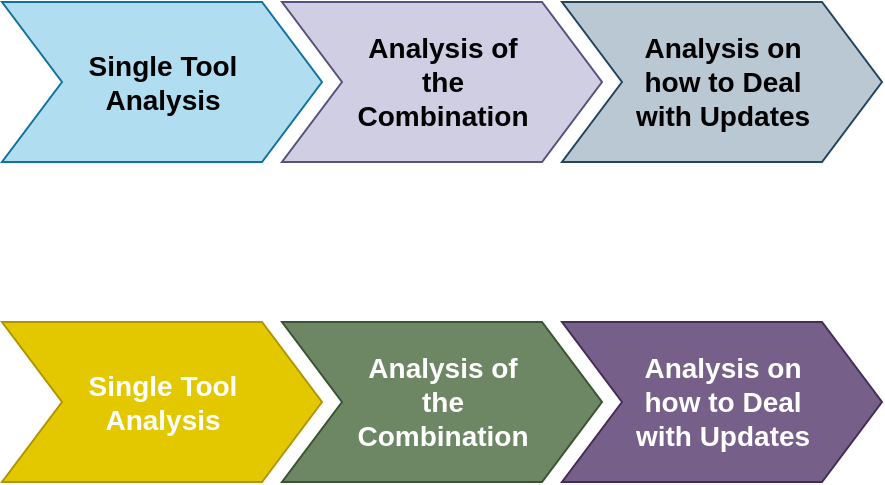 <mxfile version="13.0.1" type="device"><diagram id="OWbqBMZun2cX7-r75240" name="Page-1"><mxGraphModel dx="1024" dy="592" grid="1" gridSize="10" guides="1" tooltips="1" connect="1" arrows="1" fold="1" page="1" pageScale="1" pageWidth="827" pageHeight="1169" math="0" shadow="0"><root><mxCell id="0"/><mxCell id="1" parent="0"/><mxCell id="1w1NMLrSU_ukwdQ_FSht-10" value="&lt;span style=&quot;font-size: 14px&quot;&gt;&lt;b&gt;Single Tool&lt;br&gt;Analysis&lt;br&gt;&lt;/b&gt;&lt;/span&gt;" style="html=1;shadow=0;dashed=0;align=center;verticalAlign=middle;shape=mxgraph.arrows2.arrow;dy=0;dx=30;notch=30;fillColor=#b1ddf0;strokeColor=#10739e;" parent="1" vertex="1"><mxGeometry x="180" y="480" width="160" height="80" as="geometry"/></mxCell><mxCell id="1w1NMLrSU_ukwdQ_FSht-11" value="&lt;span style=&quot;font-size: 14px&quot;&gt;&lt;b&gt;Analysis of&lt;br&gt;the&lt;br&gt;Combination&lt;br&gt;&lt;/b&gt;&lt;/span&gt;" style="html=1;shadow=0;dashed=0;align=center;verticalAlign=middle;shape=mxgraph.arrows2.arrow;dy=0;dx=30;notch=30;fillColor=#d0cee2;strokeColor=#56517e;" parent="1" vertex="1"><mxGeometry x="320" y="480" width="160" height="80" as="geometry"/></mxCell><mxCell id="1w1NMLrSU_ukwdQ_FSht-12" value="&lt;span style=&quot;font-size: 14px&quot;&gt;&lt;b&gt;Analysis on&lt;br&gt;how to Deal&lt;br&gt;with Updates&lt;br&gt;&lt;/b&gt;&lt;/span&gt;" style="html=1;shadow=0;dashed=0;align=center;verticalAlign=middle;shape=mxgraph.arrows2.arrow;dy=0;dx=30;notch=30;fillColor=#bac8d3;strokeColor=#23445d;" parent="1" vertex="1"><mxGeometry x="460" y="480" width="160" height="80" as="geometry"/></mxCell><mxCell id="vo_HbUAO6D6o9349w1gs-1" value="&lt;span style=&quot;font-size: 14px&quot;&gt;&lt;b&gt;Single Tool&lt;br&gt;Analysis&lt;br&gt;&lt;/b&gt;&lt;/span&gt;" style="html=1;shadow=0;dashed=0;align=center;verticalAlign=middle;shape=mxgraph.arrows2.arrow;dy=0;dx=30;notch=30;fillColor=#e3c800;strokeColor=#B09500;fontColor=#ffffff;" vertex="1" parent="1"><mxGeometry x="180" y="640" width="160" height="80" as="geometry"/></mxCell><mxCell id="vo_HbUAO6D6o9349w1gs-2" value="&lt;span style=&quot;font-size: 14px&quot;&gt;&lt;b&gt;Analysis of&lt;br&gt;the&lt;br&gt;Combination&lt;br&gt;&lt;/b&gt;&lt;/span&gt;" style="html=1;shadow=0;dashed=0;align=center;verticalAlign=middle;shape=mxgraph.arrows2.arrow;dy=0;dx=30;notch=30;fillColor=#6d8764;strokeColor=#3A5431;fontColor=#ffffff;" vertex="1" parent="1"><mxGeometry x="320" y="640" width="160" height="80" as="geometry"/></mxCell><mxCell id="vo_HbUAO6D6o9349w1gs-3" value="&lt;span style=&quot;font-size: 14px&quot;&gt;&lt;b&gt;Analysis on&lt;br&gt;how to Deal&lt;br&gt;with Updates&lt;br&gt;&lt;/b&gt;&lt;/span&gt;" style="html=1;shadow=0;dashed=0;align=center;verticalAlign=middle;shape=mxgraph.arrows2.arrow;dy=0;dx=30;notch=30;fillColor=#76608a;strokeColor=#432D57;fontColor=#ffffff;" vertex="1" parent="1"><mxGeometry x="460" y="640" width="160" height="80" as="geometry"/></mxCell></root></mxGraphModel></diagram></mxfile>